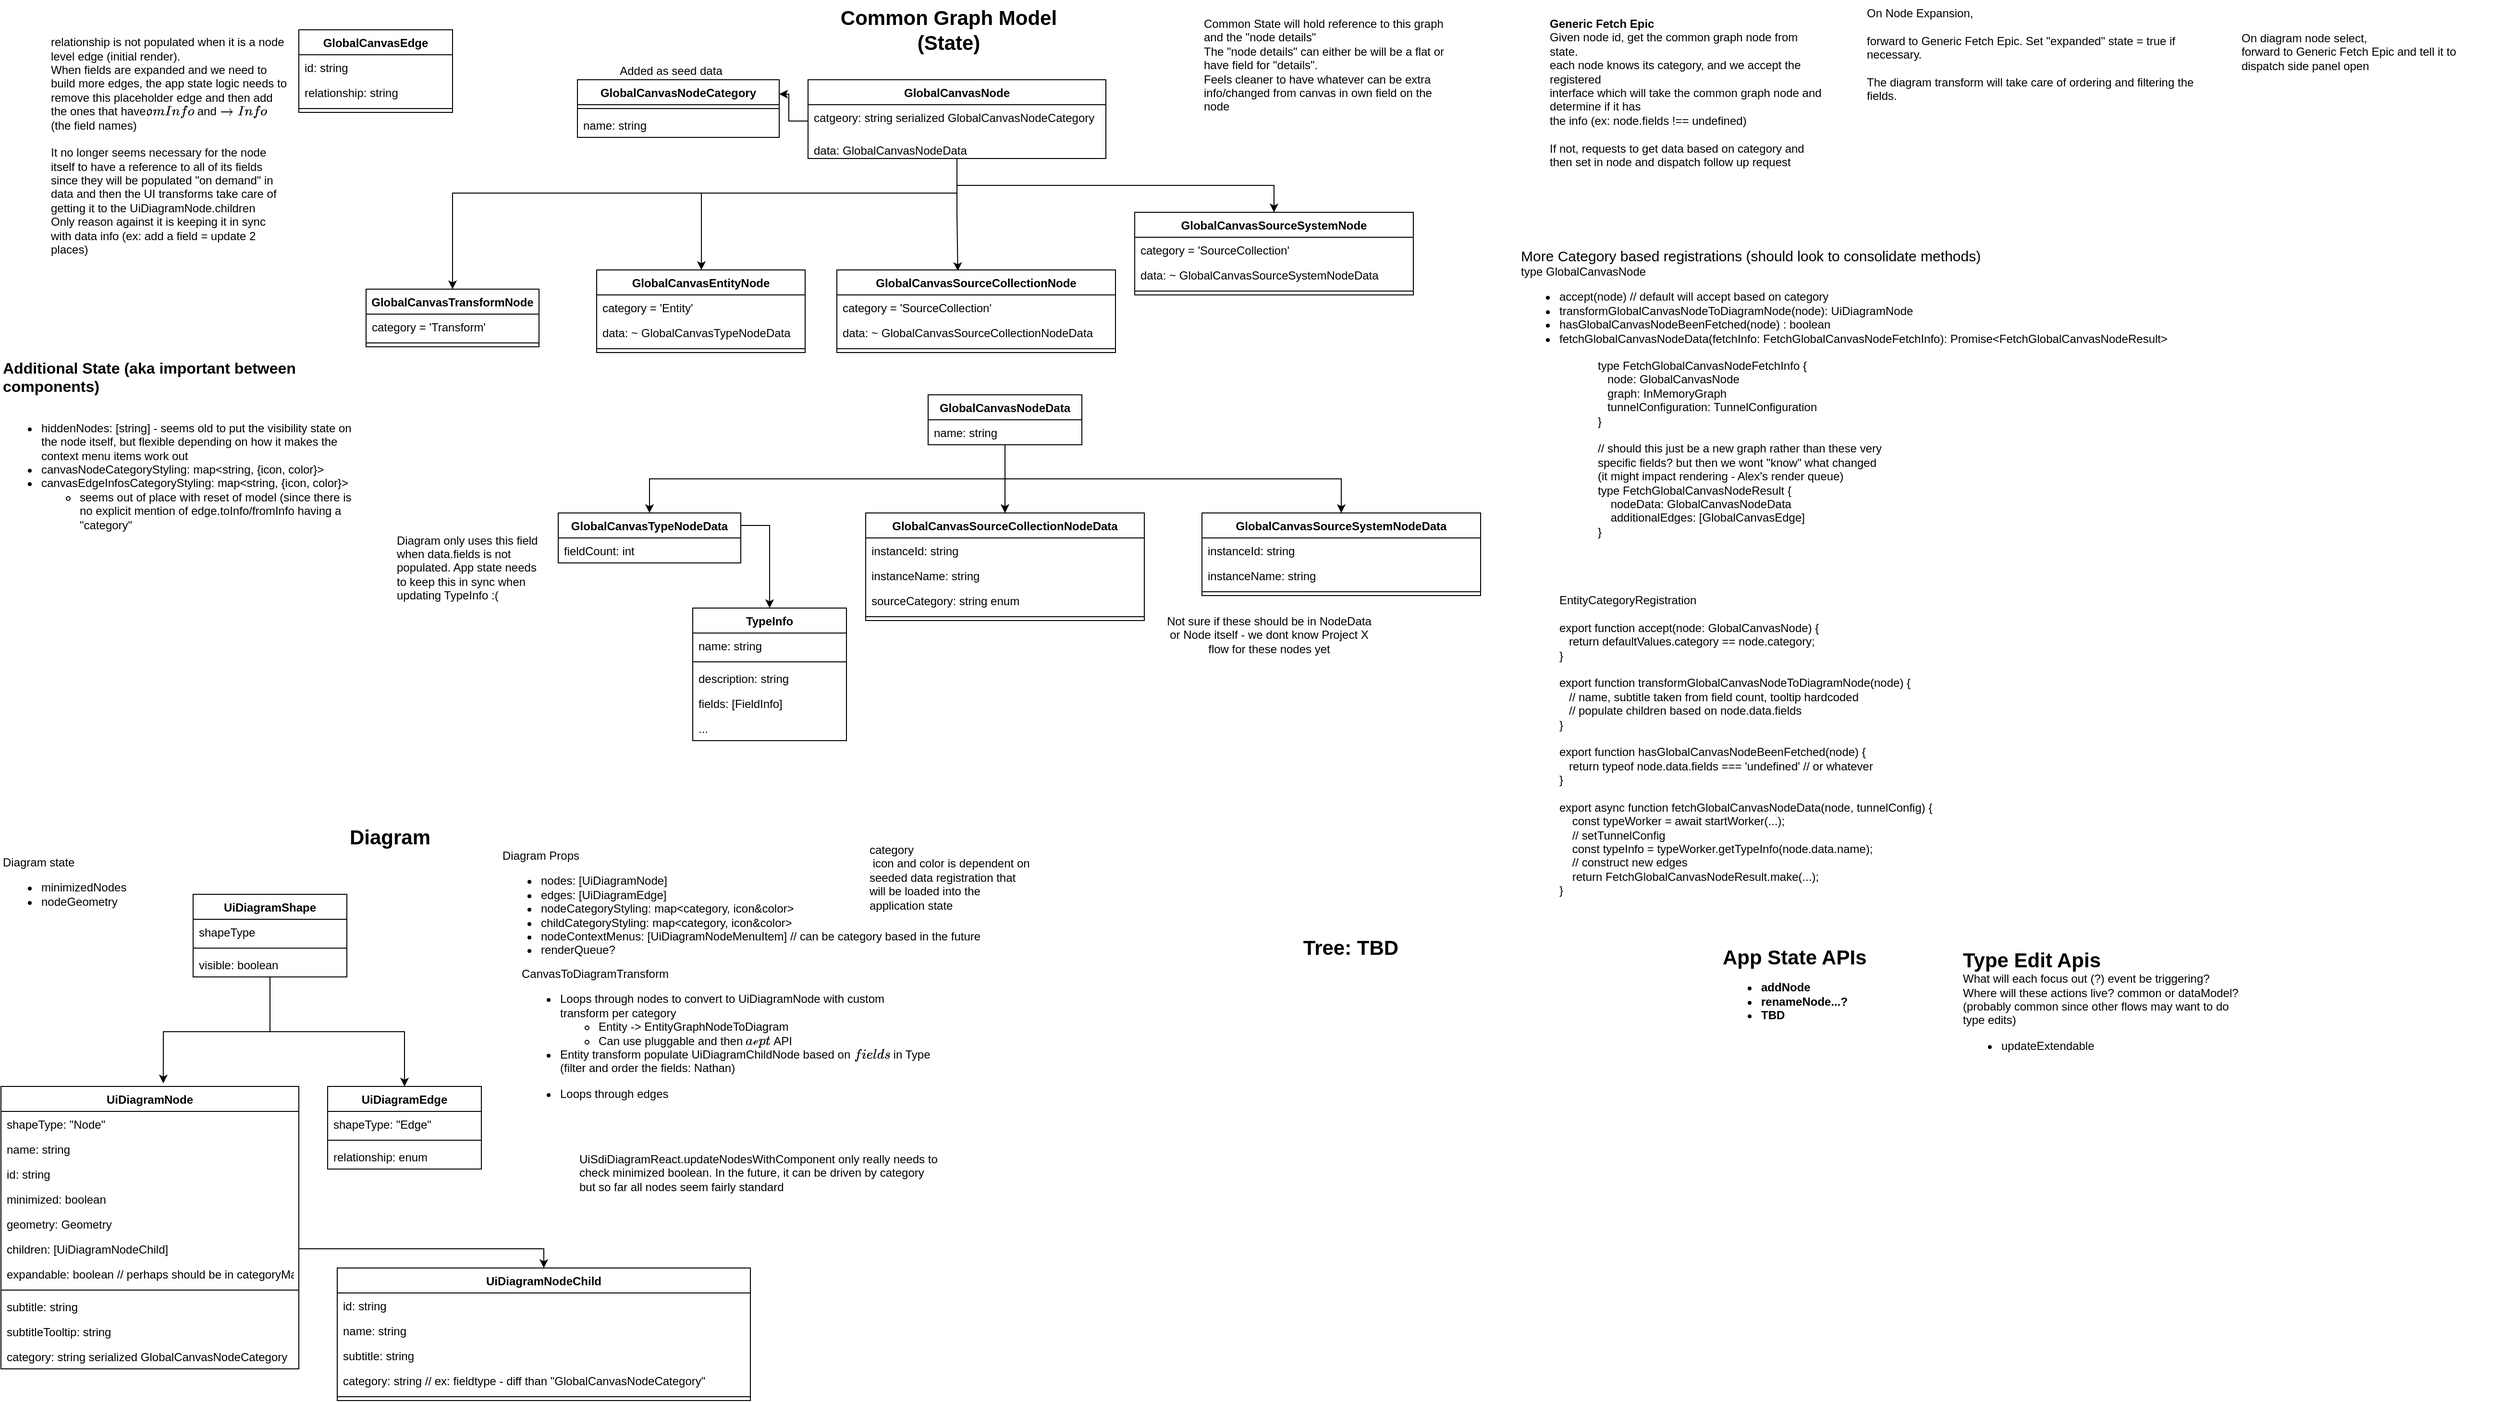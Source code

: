 <mxfile version="14.4.2" type="github">
  <diagram id="eLuVJv_EfQPYATGsu1Y8" name="Page-1">
    <mxGraphModel dx="2975" dy="1032" grid="1" gridSize="10" guides="1" tooltips="1" connect="1" arrows="1" fold="1" page="1" pageScale="1" pageWidth="850" pageHeight="1100" math="0" shadow="0">
      <root>
        <mxCell id="0" />
        <mxCell id="1" parent="0" />
        <mxCell id="9seu_ElrW7bkLvOsGuvo-1" value="GlobalCanvasNodeCategory&#xa;" style="swimlane;fontStyle=1;align=center;verticalAlign=top;childLayout=stackLayout;horizontal=1;startSize=26;horizontalStack=0;resizeParent=1;resizeParentMax=0;resizeLast=0;collapsible=1;marginBottom=0;" parent="1" vertex="1">
          <mxGeometry x="-40" y="112" width="210" height="60" as="geometry" />
        </mxCell>
        <mxCell id="9seu_ElrW7bkLvOsGuvo-3" value="" style="line;strokeWidth=1;fillColor=none;align=left;verticalAlign=middle;spacingTop=-1;spacingLeft=3;spacingRight=3;rotatable=0;labelPosition=right;points=[];portConstraint=eastwest;" parent="9seu_ElrW7bkLvOsGuvo-1" vertex="1">
          <mxGeometry y="26" width="210" height="8" as="geometry" />
        </mxCell>
        <mxCell id="9seu_ElrW7bkLvOsGuvo-2" value="name: string" style="text;strokeColor=none;fillColor=none;align=left;verticalAlign=top;spacingLeft=4;spacingRight=4;overflow=hidden;rotatable=0;points=[[0,0.5],[1,0.5]];portConstraint=eastwest;" parent="9seu_ElrW7bkLvOsGuvo-1" vertex="1">
          <mxGeometry y="34" width="210" height="26" as="geometry" />
        </mxCell>
        <mxCell id="9seu_ElrW7bkLvOsGuvo-191" style="edgeStyle=orthogonalEdgeStyle;rounded=0;orthogonalLoop=1;jettySize=auto;html=1;exitX=0.5;exitY=1;exitDx=0;exitDy=0;entryX=0.5;entryY=0;entryDx=0;entryDy=0;fontSize=12;" parent="1" source="9seu_ElrW7bkLvOsGuvo-7" target="9seu_ElrW7bkLvOsGuvo-56" edge="1">
          <mxGeometry relative="1" as="geometry">
            <Array as="points">
              <mxPoint x="355" y="230" />
              <mxPoint x="-170" y="230" />
            </Array>
          </mxGeometry>
        </mxCell>
        <mxCell id="9seu_ElrW7bkLvOsGuvo-198" style="edgeStyle=orthogonalEdgeStyle;rounded=0;orthogonalLoop=1;jettySize=auto;html=1;exitX=0.5;exitY=1;exitDx=0;exitDy=0;entryX=0.434;entryY=0.012;entryDx=0;entryDy=0;entryPerimeter=0;fontSize=12;" parent="1" source="9seu_ElrW7bkLvOsGuvo-7" target="9seu_ElrW7bkLvOsGuvo-50" edge="1">
          <mxGeometry relative="1" as="geometry" />
        </mxCell>
        <mxCell id="9seu_ElrW7bkLvOsGuvo-199" style="edgeStyle=orthogonalEdgeStyle;rounded=0;orthogonalLoop=1;jettySize=auto;html=1;exitX=0.5;exitY=1;exitDx=0;exitDy=0;entryX=0.5;entryY=0;entryDx=0;entryDy=0;fontSize=12;" parent="1" source="9seu_ElrW7bkLvOsGuvo-7" target="9seu_ElrW7bkLvOsGuvo-76" edge="1">
          <mxGeometry relative="1" as="geometry" />
        </mxCell>
        <mxCell id="9seu_ElrW7bkLvOsGuvo-206" style="edgeStyle=orthogonalEdgeStyle;rounded=0;orthogonalLoop=1;jettySize=auto;html=1;fontSize=12;" parent="1" source="9seu_ElrW7bkLvOsGuvo-7" target="9seu_ElrW7bkLvOsGuvo-43" edge="1">
          <mxGeometry relative="1" as="geometry">
            <Array as="points">
              <mxPoint x="355" y="230" />
              <mxPoint x="89" y="230" />
            </Array>
          </mxGeometry>
        </mxCell>
        <mxCell id="9seu_ElrW7bkLvOsGuvo-7" value="GlobalCanvasNode&#xa;" style="swimlane;fontStyle=1;align=center;verticalAlign=top;childLayout=stackLayout;horizontal=1;startSize=26;horizontalStack=0;resizeParent=1;resizeParentMax=0;resizeLast=0;collapsible=1;marginBottom=0;" parent="1" vertex="1">
          <mxGeometry x="200" y="112" width="310" height="82" as="geometry" />
        </mxCell>
        <mxCell id="9seu_ElrW7bkLvOsGuvo-10" value="catgeory: string serialized GlobalCanvasNodeCategory" style="text;strokeColor=none;fillColor=none;align=left;verticalAlign=top;spacingLeft=4;spacingRight=4;overflow=hidden;rotatable=0;points=[[0,0.5],[1,0.5]];portConstraint=eastwest;" parent="9seu_ElrW7bkLvOsGuvo-7" vertex="1">
          <mxGeometry y="26" width="310" height="34" as="geometry" />
        </mxCell>
        <mxCell id="9seu_ElrW7bkLvOsGuvo-8" value="data: GlobalCanvasNodeData" style="text;strokeColor=none;fillColor=none;align=left;verticalAlign=top;spacingLeft=4;spacingRight=4;overflow=hidden;rotatable=0;points=[[0,0.5],[1,0.5]];portConstraint=eastwest;" parent="9seu_ElrW7bkLvOsGuvo-7" vertex="1">
          <mxGeometry y="60" width="310" height="22" as="geometry" />
        </mxCell>
        <mxCell id="9seu_ElrW7bkLvOsGuvo-17" value="TypeInfo" style="swimlane;fontStyle=1;align=center;verticalAlign=top;childLayout=stackLayout;horizontal=1;startSize=26;horizontalStack=0;resizeParent=1;resizeParentMax=0;resizeLast=0;collapsible=1;marginBottom=0;" parent="1" vertex="1">
          <mxGeometry x="80" y="662" width="160" height="138" as="geometry" />
        </mxCell>
        <mxCell id="9seu_ElrW7bkLvOsGuvo-18" value="name: string" style="text;strokeColor=none;fillColor=none;align=left;verticalAlign=top;spacingLeft=4;spacingRight=4;overflow=hidden;rotatable=0;points=[[0,0.5],[1,0.5]];portConstraint=eastwest;" parent="9seu_ElrW7bkLvOsGuvo-17" vertex="1">
          <mxGeometry y="26" width="160" height="26" as="geometry" />
        </mxCell>
        <mxCell id="9seu_ElrW7bkLvOsGuvo-19" value="" style="line;strokeWidth=1;fillColor=none;align=left;verticalAlign=middle;spacingTop=-1;spacingLeft=3;spacingRight=3;rotatable=0;labelPosition=right;points=[];portConstraint=eastwest;" parent="9seu_ElrW7bkLvOsGuvo-17" vertex="1">
          <mxGeometry y="52" width="160" height="8" as="geometry" />
        </mxCell>
        <mxCell id="9seu_ElrW7bkLvOsGuvo-20" value="description: string" style="text;strokeColor=none;fillColor=none;align=left;verticalAlign=top;spacingLeft=4;spacingRight=4;overflow=hidden;rotatable=0;points=[[0,0.5],[1,0.5]];portConstraint=eastwest;" parent="9seu_ElrW7bkLvOsGuvo-17" vertex="1">
          <mxGeometry y="60" width="160" height="26" as="geometry" />
        </mxCell>
        <mxCell id="9seu_ElrW7bkLvOsGuvo-142" value="fields: [FieldInfo]" style="text;strokeColor=none;fillColor=none;align=left;verticalAlign=top;spacingLeft=4;spacingRight=4;overflow=hidden;rotatable=0;points=[[0,0.5],[1,0.5]];portConstraint=eastwest;fontSize=12;" parent="9seu_ElrW7bkLvOsGuvo-17" vertex="1">
          <mxGeometry y="86" width="160" height="26" as="geometry" />
        </mxCell>
        <mxCell id="9seu_ElrW7bkLvOsGuvo-194" value="...&#xa;" style="text;strokeColor=none;fillColor=none;align=left;verticalAlign=top;spacingLeft=4;spacingRight=4;overflow=hidden;rotatable=0;points=[[0,0.5],[1,0.5]];portConstraint=eastwest;fontSize=12;" parent="9seu_ElrW7bkLvOsGuvo-17" vertex="1">
          <mxGeometry y="112" width="160" height="26" as="geometry" />
        </mxCell>
        <mxCell id="9seu_ElrW7bkLvOsGuvo-43" value="GlobalCanvasEntityNode" style="swimlane;fontStyle=1;align=center;verticalAlign=top;childLayout=stackLayout;horizontal=1;startSize=26;horizontalStack=0;resizeParent=1;resizeParentMax=0;resizeLast=0;collapsible=1;marginBottom=0;" parent="1" vertex="1">
          <mxGeometry x="-20" y="310" width="217" height="86" as="geometry" />
        </mxCell>
        <mxCell id="9seu_ElrW7bkLvOsGuvo-44" value="category = &#39;Entity&#39;" style="text;strokeColor=none;fillColor=none;align=left;verticalAlign=top;spacingLeft=4;spacingRight=4;overflow=hidden;rotatable=0;points=[[0,0.5],[1,0.5]];portConstraint=eastwest;" parent="9seu_ElrW7bkLvOsGuvo-43" vertex="1">
          <mxGeometry y="26" width="217" height="26" as="geometry" />
        </mxCell>
        <mxCell id="9seu_ElrW7bkLvOsGuvo-169" value="data: ~ GlobalCanvasTypeNodeData" style="text;strokeColor=none;fillColor=none;align=left;verticalAlign=top;spacingLeft=4;spacingRight=4;overflow=hidden;rotatable=0;points=[[0,0.5],[1,0.5]];portConstraint=eastwest;fontSize=12;" parent="9seu_ElrW7bkLvOsGuvo-43" vertex="1">
          <mxGeometry y="52" width="217" height="26" as="geometry" />
        </mxCell>
        <mxCell id="9seu_ElrW7bkLvOsGuvo-45" value="" style="line;strokeWidth=1;fillColor=none;align=left;verticalAlign=middle;spacingTop=-1;spacingLeft=3;spacingRight=3;rotatable=0;labelPosition=right;points=[];portConstraint=eastwest;" parent="9seu_ElrW7bkLvOsGuvo-43" vertex="1">
          <mxGeometry y="78" width="217" height="8" as="geometry" />
        </mxCell>
        <mxCell id="9seu_ElrW7bkLvOsGuvo-50" value="GlobalCanvasSourceCollectionNode" style="swimlane;fontStyle=1;align=center;verticalAlign=top;childLayout=stackLayout;horizontal=1;startSize=26;horizontalStack=0;resizeParent=1;resizeParentMax=0;resizeLast=0;collapsible=1;marginBottom=0;" parent="1" vertex="1">
          <mxGeometry x="230" y="310" width="290" height="86" as="geometry" />
        </mxCell>
        <mxCell id="9seu_ElrW7bkLvOsGuvo-51" value="category = &#39;SourceCollection&#39;" style="text;strokeColor=none;fillColor=none;align=left;verticalAlign=top;spacingLeft=4;spacingRight=4;overflow=hidden;rotatable=0;points=[[0,0.5],[1,0.5]];portConstraint=eastwest;" parent="9seu_ElrW7bkLvOsGuvo-50" vertex="1">
          <mxGeometry y="26" width="290" height="26" as="geometry" />
        </mxCell>
        <mxCell id="9seu_ElrW7bkLvOsGuvo-178" value="data: ~ GlobalCanvasSourceCollectionNodeData" style="text;strokeColor=none;fillColor=none;align=left;verticalAlign=top;spacingLeft=4;spacingRight=4;overflow=hidden;rotatable=0;points=[[0,0.5],[1,0.5]];portConstraint=eastwest;fontSize=12;" parent="9seu_ElrW7bkLvOsGuvo-50" vertex="1">
          <mxGeometry y="52" width="290" height="26" as="geometry" />
        </mxCell>
        <mxCell id="9seu_ElrW7bkLvOsGuvo-52" value="" style="line;strokeWidth=1;fillColor=none;align=left;verticalAlign=middle;spacingTop=-1;spacingLeft=3;spacingRight=3;rotatable=0;labelPosition=right;points=[];portConstraint=eastwest;" parent="9seu_ElrW7bkLvOsGuvo-50" vertex="1">
          <mxGeometry y="78" width="290" height="8" as="geometry" />
        </mxCell>
        <mxCell id="9seu_ElrW7bkLvOsGuvo-56" value="GlobalCanvasTransformNode" style="swimlane;fontStyle=1;align=center;verticalAlign=top;childLayout=stackLayout;horizontal=1;startSize=26;horizontalStack=0;resizeParent=1;resizeParentMax=0;resizeLast=0;collapsible=1;marginBottom=0;" parent="1" vertex="1">
          <mxGeometry x="-260" y="330" width="180" height="60" as="geometry" />
        </mxCell>
        <mxCell id="9seu_ElrW7bkLvOsGuvo-57" value="category = &#39;Transform&#39;" style="text;strokeColor=none;fillColor=none;align=left;verticalAlign=top;spacingLeft=4;spacingRight=4;overflow=hidden;rotatable=0;points=[[0,0.5],[1,0.5]];portConstraint=eastwest;" parent="9seu_ElrW7bkLvOsGuvo-56" vertex="1">
          <mxGeometry y="26" width="180" height="26" as="geometry" />
        </mxCell>
        <mxCell id="9seu_ElrW7bkLvOsGuvo-58" value="" style="line;strokeWidth=1;fillColor=none;align=left;verticalAlign=middle;spacingTop=-1;spacingLeft=3;spacingRight=3;rotatable=0;labelPosition=right;points=[];portConstraint=eastwest;" parent="9seu_ElrW7bkLvOsGuvo-56" vertex="1">
          <mxGeometry y="52" width="180" height="8" as="geometry" />
        </mxCell>
        <mxCell id="9seu_ElrW7bkLvOsGuvo-76" value="GlobalCanvasSourceSystemNode" style="swimlane;fontStyle=1;align=center;verticalAlign=top;childLayout=stackLayout;horizontal=1;startSize=26;horizontalStack=0;resizeParent=1;resizeParentMax=0;resizeLast=0;collapsible=1;marginBottom=0;" parent="1" vertex="1">
          <mxGeometry x="540" y="250" width="290" height="86" as="geometry" />
        </mxCell>
        <mxCell id="9seu_ElrW7bkLvOsGuvo-77" value="category = &#39;SourceCollection&#39;" style="text;strokeColor=none;fillColor=none;align=left;verticalAlign=top;spacingLeft=4;spacingRight=4;overflow=hidden;rotatable=0;points=[[0,0.5],[1,0.5]];portConstraint=eastwest;" parent="9seu_ElrW7bkLvOsGuvo-76" vertex="1">
          <mxGeometry y="26" width="290" height="26" as="geometry" />
        </mxCell>
        <mxCell id="9seu_ElrW7bkLvOsGuvo-185" value="data: ~ GlobalCanvasSourceSystemNodeData" style="text;strokeColor=none;fillColor=none;align=left;verticalAlign=top;spacingLeft=4;spacingRight=4;overflow=hidden;rotatable=0;points=[[0,0.5],[1,0.5]];portConstraint=eastwest;fontSize=12;" parent="9seu_ElrW7bkLvOsGuvo-76" vertex="1">
          <mxGeometry y="52" width="290" height="26" as="geometry" />
        </mxCell>
        <mxCell id="9seu_ElrW7bkLvOsGuvo-78" value="" style="line;strokeWidth=1;fillColor=none;align=left;verticalAlign=middle;spacingTop=-1;spacingLeft=3;spacingRight=3;rotatable=0;labelPosition=right;points=[];portConstraint=eastwest;" parent="9seu_ElrW7bkLvOsGuvo-76" vertex="1">
          <mxGeometry y="78" width="290" height="8" as="geometry" />
        </mxCell>
        <mxCell id="9seu_ElrW7bkLvOsGuvo-83" value="Added as seed data" style="text;html=1;strokeColor=none;fillColor=none;align=center;verticalAlign=middle;whiteSpace=wrap;rounded=0;" parent="1" vertex="1">
          <mxGeometry x="-15" y="93" width="145" height="20" as="geometry" />
        </mxCell>
        <mxCell id="9seu_ElrW7bkLvOsGuvo-85" value="UiDiagramNode" style="swimlane;fontStyle=1;align=center;verticalAlign=top;childLayout=stackLayout;horizontal=1;startSize=26;horizontalStack=0;resizeParent=1;resizeParentMax=0;resizeLast=0;collapsible=1;marginBottom=0;" parent="1" vertex="1">
          <mxGeometry x="-640" y="1160" width="310" height="294" as="geometry" />
        </mxCell>
        <mxCell id="9seu_ElrW7bkLvOsGuvo-106" value="shapeType: &quot;Node&quot;" style="text;strokeColor=none;fillColor=none;align=left;verticalAlign=top;spacingLeft=4;spacingRight=4;overflow=hidden;rotatable=0;points=[[0,0.5],[1,0.5]];portConstraint=eastwest;fontSize=12;" parent="9seu_ElrW7bkLvOsGuvo-85" vertex="1">
          <mxGeometry y="26" width="310" height="26" as="geometry" />
        </mxCell>
        <mxCell id="9seu_ElrW7bkLvOsGuvo-86" value="name: string" style="text;strokeColor=none;fillColor=none;align=left;verticalAlign=top;spacingLeft=4;spacingRight=4;overflow=hidden;rotatable=0;points=[[0,0.5],[1,0.5]];portConstraint=eastwest;" parent="9seu_ElrW7bkLvOsGuvo-85" vertex="1">
          <mxGeometry y="52" width="310" height="26" as="geometry" />
        </mxCell>
        <mxCell id="9seu_ElrW7bkLvOsGuvo-90" value="id: string" style="text;strokeColor=none;fillColor=none;align=left;verticalAlign=top;spacingLeft=4;spacingRight=4;overflow=hidden;rotatable=0;points=[[0,0.5],[1,0.5]];portConstraint=eastwest;" parent="9seu_ElrW7bkLvOsGuvo-85" vertex="1">
          <mxGeometry y="78" width="310" height="26" as="geometry" />
        </mxCell>
        <mxCell id="9seu_ElrW7bkLvOsGuvo-121" value="minimized: boolean" style="text;strokeColor=none;fillColor=none;align=left;verticalAlign=top;spacingLeft=4;spacingRight=4;overflow=hidden;rotatable=0;points=[[0,0.5],[1,0.5]];portConstraint=eastwest;fontSize=12;" parent="9seu_ElrW7bkLvOsGuvo-85" vertex="1">
          <mxGeometry y="104" width="310" height="26" as="geometry" />
        </mxCell>
        <mxCell id="9seu_ElrW7bkLvOsGuvo-123" value="geometry: Geometry" style="text;strokeColor=none;fillColor=none;align=left;verticalAlign=top;spacingLeft=4;spacingRight=4;overflow=hidden;rotatable=0;points=[[0,0.5],[1,0.5]];portConstraint=eastwest;fontSize=12;" parent="9seu_ElrW7bkLvOsGuvo-85" vertex="1">
          <mxGeometry y="130" width="310" height="26" as="geometry" />
        </mxCell>
        <mxCell id="9seu_ElrW7bkLvOsGuvo-124" value="children: [UiDiagramNodeChild] " style="text;strokeColor=none;fillColor=none;align=left;verticalAlign=top;spacingLeft=4;spacingRight=4;overflow=hidden;rotatable=0;points=[[0,0.5],[1,0.5]];portConstraint=eastwest;fontSize=12;" parent="9seu_ElrW7bkLvOsGuvo-85" vertex="1">
          <mxGeometry y="156" width="310" height="26" as="geometry" />
        </mxCell>
        <mxCell id="W5JnB2GHB7pkuFuvYpWC-2" value="expandable: boolean // perhaps should be in categoryMap" style="text;strokeColor=none;fillColor=none;align=left;verticalAlign=top;spacingLeft=4;spacingRight=4;overflow=hidden;rotatable=0;points=[[0,0.5],[1,0.5]];portConstraint=eastwest;" vertex="1" parent="9seu_ElrW7bkLvOsGuvo-85">
          <mxGeometry y="182" width="310" height="26" as="geometry" />
        </mxCell>
        <mxCell id="9seu_ElrW7bkLvOsGuvo-87" value="" style="line;strokeWidth=1;fillColor=none;align=left;verticalAlign=middle;spacingTop=-1;spacingLeft=3;spacingRight=3;rotatable=0;labelPosition=right;points=[];portConstraint=eastwest;" parent="9seu_ElrW7bkLvOsGuvo-85" vertex="1">
          <mxGeometry y="208" width="310" height="8" as="geometry" />
        </mxCell>
        <mxCell id="9seu_ElrW7bkLvOsGuvo-88" value="subtitle: string" style="text;strokeColor=none;fillColor=none;align=left;verticalAlign=top;spacingLeft=4;spacingRight=4;overflow=hidden;rotatable=0;points=[[0,0.5],[1,0.5]];portConstraint=eastwest;" parent="9seu_ElrW7bkLvOsGuvo-85" vertex="1">
          <mxGeometry y="216" width="310" height="26" as="geometry" />
        </mxCell>
        <mxCell id="9seu_ElrW7bkLvOsGuvo-89" value="subtitleTooltip: string" style="text;strokeColor=none;fillColor=none;align=left;verticalAlign=top;spacingLeft=4;spacingRight=4;overflow=hidden;rotatable=0;points=[[0,0.5],[1,0.5]];portConstraint=eastwest;" parent="9seu_ElrW7bkLvOsGuvo-85" vertex="1">
          <mxGeometry y="242" width="310" height="26" as="geometry" />
        </mxCell>
        <mxCell id="9seu_ElrW7bkLvOsGuvo-91" value="category: string serialized GlobalCanvasNodeCategory" style="text;strokeColor=none;fillColor=none;align=left;verticalAlign=top;spacingLeft=4;spacingRight=4;overflow=hidden;rotatable=0;points=[[0,0.5],[1,0.5]];portConstraint=eastwest;" parent="9seu_ElrW7bkLvOsGuvo-85" vertex="1">
          <mxGeometry y="268" width="310" height="26" as="geometry" />
        </mxCell>
        <mxCell id="9seu_ElrW7bkLvOsGuvo-92" value="Diagram" style="text;html=1;strokeColor=none;fillColor=none;align=center;verticalAlign=middle;whiteSpace=wrap;rounded=0;fontStyle=1;fontSize=21;" parent="1" vertex="1">
          <mxGeometry x="-340" y="890" width="210" height="20" as="geometry" />
        </mxCell>
        <mxCell id="9seu_ElrW7bkLvOsGuvo-97" value="UiDiagramEdge" style="swimlane;fontStyle=1;align=center;verticalAlign=top;childLayout=stackLayout;horizontal=1;startSize=26;horizontalStack=0;resizeParent=1;resizeParentMax=0;resizeLast=0;collapsible=1;marginBottom=0;fontSize=12;" parent="1" vertex="1">
          <mxGeometry x="-300" y="1160" width="160" height="86" as="geometry" />
        </mxCell>
        <mxCell id="9seu_ElrW7bkLvOsGuvo-105" value="shapeType: &quot;Edge&quot;" style="text;strokeColor=none;fillColor=none;align=left;verticalAlign=top;spacingLeft=4;spacingRight=4;overflow=hidden;rotatable=0;points=[[0,0.5],[1,0.5]];portConstraint=eastwest;fontSize=12;" parent="9seu_ElrW7bkLvOsGuvo-97" vertex="1">
          <mxGeometry y="26" width="160" height="26" as="geometry" />
        </mxCell>
        <mxCell id="9seu_ElrW7bkLvOsGuvo-99" value="" style="line;strokeWidth=1;fillColor=none;align=left;verticalAlign=middle;spacingTop=-1;spacingLeft=3;spacingRight=3;rotatable=0;labelPosition=right;points=[];portConstraint=eastwest;" parent="9seu_ElrW7bkLvOsGuvo-97" vertex="1">
          <mxGeometry y="52" width="160" height="8" as="geometry" />
        </mxCell>
        <mxCell id="9seu_ElrW7bkLvOsGuvo-100" value="relationship: enum" style="text;strokeColor=none;fillColor=none;align=left;verticalAlign=top;spacingLeft=4;spacingRight=4;overflow=hidden;rotatable=0;points=[[0,0.5],[1,0.5]];portConstraint=eastwest;" parent="9seu_ElrW7bkLvOsGuvo-97" vertex="1">
          <mxGeometry y="60" width="160" height="26" as="geometry" />
        </mxCell>
        <mxCell id="9seu_ElrW7bkLvOsGuvo-107" style="edgeStyle=orthogonalEdgeStyle;rounded=0;orthogonalLoop=1;jettySize=auto;html=1;entryX=0.545;entryY=-0.011;entryDx=0;entryDy=0;entryPerimeter=0;fontSize=12;" parent="1" source="9seu_ElrW7bkLvOsGuvo-101" target="9seu_ElrW7bkLvOsGuvo-85" edge="1">
          <mxGeometry relative="1" as="geometry" />
        </mxCell>
        <mxCell id="9seu_ElrW7bkLvOsGuvo-108" style="edgeStyle=orthogonalEdgeStyle;rounded=0;orthogonalLoop=1;jettySize=auto;html=1;exitX=0.5;exitY=1;exitDx=0;exitDy=0;entryX=0.5;entryY=0;entryDx=0;entryDy=0;fontSize=12;" parent="1" source="9seu_ElrW7bkLvOsGuvo-101" target="9seu_ElrW7bkLvOsGuvo-97" edge="1">
          <mxGeometry relative="1" as="geometry" />
        </mxCell>
        <mxCell id="9seu_ElrW7bkLvOsGuvo-101" value="UiDiagramShape" style="swimlane;fontStyle=1;align=center;verticalAlign=top;childLayout=stackLayout;horizontal=1;startSize=26;horizontalStack=0;resizeParent=1;resizeParentMax=0;resizeLast=0;collapsible=1;marginBottom=0;fontSize=12;" parent="1" vertex="1">
          <mxGeometry x="-440" y="960" width="160" height="86" as="geometry" />
        </mxCell>
        <mxCell id="9seu_ElrW7bkLvOsGuvo-102" value="shapeType" style="text;strokeColor=none;fillColor=none;align=left;verticalAlign=top;spacingLeft=4;spacingRight=4;overflow=hidden;rotatable=0;points=[[0,0.5],[1,0.5]];portConstraint=eastwest;" parent="9seu_ElrW7bkLvOsGuvo-101" vertex="1">
          <mxGeometry y="26" width="160" height="26" as="geometry" />
        </mxCell>
        <mxCell id="9seu_ElrW7bkLvOsGuvo-103" value="" style="line;strokeWidth=1;fillColor=none;align=left;verticalAlign=middle;spacingTop=-1;spacingLeft=3;spacingRight=3;rotatable=0;labelPosition=right;points=[];portConstraint=eastwest;" parent="9seu_ElrW7bkLvOsGuvo-101" vertex="1">
          <mxGeometry y="52" width="160" height="8" as="geometry" />
        </mxCell>
        <mxCell id="9seu_ElrW7bkLvOsGuvo-104" value="visible: boolean" style="text;strokeColor=none;fillColor=none;align=left;verticalAlign=top;spacingLeft=4;spacingRight=4;overflow=hidden;rotatable=0;points=[[0,0.5],[1,0.5]];portConstraint=eastwest;" parent="9seu_ElrW7bkLvOsGuvo-101" vertex="1">
          <mxGeometry y="60" width="160" height="26" as="geometry" />
        </mxCell>
        <mxCell id="9seu_ElrW7bkLvOsGuvo-113" value="&lt;div&gt;Diagram Props&lt;br&gt;&lt;/div&gt;&lt;ul&gt;&lt;li&gt;nodes: [UiDiagramNode]&lt;/li&gt;&lt;li&gt;edges: [UiDiagramEdge]&lt;/li&gt;&lt;li&gt;nodeCategoryStyling: map&amp;lt;category, icon&amp;amp;color&amp;gt;&lt;/li&gt;&lt;li&gt;childCategoryStyling: map&amp;lt;category, icon&amp;amp;color&amp;gt;&lt;br&gt;&lt;/li&gt;&lt;li&gt;nodeContextMenus: [UiDiagramNodeMenuItem] // can be category based in the future&lt;/li&gt;&lt;li&gt;renderQueue? &lt;br&gt;&lt;/li&gt;&lt;/ul&gt;" style="text;html=1;strokeColor=none;fillColor=none;align=left;verticalAlign=top;whiteSpace=wrap;rounded=0;fontSize=12;" parent="1" vertex="1">
          <mxGeometry x="-120" y="906" width="540" height="110" as="geometry" />
        </mxCell>
        <mxCell id="9seu_ElrW7bkLvOsGuvo-118" value="&lt;div&gt;CanvasToDiagramTransform&lt;/div&gt;&lt;div&gt;&lt;ul&gt;&lt;li&gt;Loops through nodes to convert to UiDiagramNode with custom transform per category&lt;/li&gt;&lt;ul&gt;&lt;li&gt;Entity -&amp;gt; EntityGraphNodeToDiagram&lt;/li&gt;&lt;li&gt;Can use pluggable and then `accept` API&lt;/li&gt;&lt;/ul&gt;&lt;li&gt;Entity transform populate UiDiagramChildNode based on `fields` in Type (filter and order the fields: Nathan)&lt;br&gt;&lt;/li&gt;&lt;/ul&gt;&lt;ul&gt;&lt;li&gt;Loops through edges &lt;br&gt;&lt;/li&gt;&lt;/ul&gt;&lt;/div&gt;" style="text;html=1;strokeColor=none;fillColor=none;align=left;verticalAlign=top;whiteSpace=wrap;rounded=0;fontSize=12;" parent="1" vertex="1">
          <mxGeometry x="-100" y="1029" width="430" height="174" as="geometry" />
        </mxCell>
        <mxCell id="9seu_ElrW7bkLvOsGuvo-122" value="&lt;div align=&quot;left&quot;&gt;UiSdiDiagramReact.updateNodesWithComponent only really needs to check minimized boolean. In the future, it can be driven by category but so far all nodes seem fairly standard &lt;/div&gt;" style="text;html=1;strokeColor=none;fillColor=none;align=left;verticalAlign=middle;whiteSpace=wrap;rounded=0;fontSize=12;" parent="1" vertex="1">
          <mxGeometry x="-40" y="1230" width="380" height="40" as="geometry" />
        </mxCell>
        <mxCell id="9seu_ElrW7bkLvOsGuvo-134" value="UiDiagramNodeChild" style="swimlane;fontStyle=1;align=center;verticalAlign=top;childLayout=stackLayout;horizontal=1;startSize=26;horizontalStack=0;resizeParent=1;resizeParentMax=0;resizeLast=0;collapsible=1;marginBottom=0;fontSize=12;" parent="1" vertex="1">
          <mxGeometry x="-290" y="1349" width="430" height="138" as="geometry" />
        </mxCell>
        <mxCell id="9seu_ElrW7bkLvOsGuvo-135" value="id: string" style="text;strokeColor=none;fillColor=none;align=left;verticalAlign=top;spacingLeft=4;spacingRight=4;overflow=hidden;rotatable=0;points=[[0,0.5],[1,0.5]];portConstraint=eastwest;" parent="9seu_ElrW7bkLvOsGuvo-134" vertex="1">
          <mxGeometry y="26" width="430" height="26" as="geometry" />
        </mxCell>
        <mxCell id="9seu_ElrW7bkLvOsGuvo-138" value="name: string" style="text;strokeColor=none;fillColor=none;align=left;verticalAlign=top;spacingLeft=4;spacingRight=4;overflow=hidden;rotatable=0;points=[[0,0.5],[1,0.5]];portConstraint=eastwest;fontSize=12;" parent="9seu_ElrW7bkLvOsGuvo-134" vertex="1">
          <mxGeometry y="52" width="430" height="26" as="geometry" />
        </mxCell>
        <mxCell id="9seu_ElrW7bkLvOsGuvo-139" value="subtitle: string" style="text;strokeColor=none;fillColor=none;align=left;verticalAlign=top;spacingLeft=4;spacingRight=4;overflow=hidden;rotatable=0;points=[[0,0.5],[1,0.5]];portConstraint=eastwest;fontSize=12;" parent="9seu_ElrW7bkLvOsGuvo-134" vertex="1">
          <mxGeometry y="78" width="430" height="26" as="geometry" />
        </mxCell>
        <mxCell id="9seu_ElrW7bkLvOsGuvo-216" value="category: string // ex: fieldtype - diff than &quot;GlobalCanvasNodeCategory&quot;" style="text;strokeColor=none;fillColor=none;align=left;verticalAlign=top;spacingLeft=4;spacingRight=4;overflow=hidden;rotatable=0;points=[[0,0.5],[1,0.5]];portConstraint=eastwest;fontSize=12;" parent="9seu_ElrW7bkLvOsGuvo-134" vertex="1">
          <mxGeometry y="104" width="430" height="26" as="geometry" />
        </mxCell>
        <mxCell id="9seu_ElrW7bkLvOsGuvo-136" value="" style="line;strokeWidth=1;fillColor=none;align=left;verticalAlign=middle;spacingTop=-1;spacingLeft=3;spacingRight=3;rotatable=0;labelPosition=right;points=[];portConstraint=eastwest;" parent="9seu_ElrW7bkLvOsGuvo-134" vertex="1">
          <mxGeometry y="130" width="430" height="8" as="geometry" />
        </mxCell>
        <mxCell id="9seu_ElrW7bkLvOsGuvo-141" style="edgeStyle=orthogonalEdgeStyle;rounded=0;orthogonalLoop=1;jettySize=auto;html=1;exitX=1;exitY=0.5;exitDx=0;exitDy=0;entryX=0.5;entryY=0;entryDx=0;entryDy=0;fontSize=12;" parent="1" source="9seu_ElrW7bkLvOsGuvo-124" target="9seu_ElrW7bkLvOsGuvo-134" edge="1">
          <mxGeometry relative="1" as="geometry" />
        </mxCell>
        <mxCell id="9seu_ElrW7bkLvOsGuvo-144" value="GlobalCanvasEdge" style="swimlane;fontStyle=1;align=center;verticalAlign=top;childLayout=stackLayout;horizontal=1;startSize=26;horizontalStack=0;resizeParent=1;resizeParentMax=0;resizeLast=0;collapsible=1;marginBottom=0;fontSize=12;" parent="1" vertex="1">
          <mxGeometry x="-330" y="60" width="160" height="86" as="geometry" />
        </mxCell>
        <mxCell id="9seu_ElrW7bkLvOsGuvo-145" value="id: string" style="text;strokeColor=none;fillColor=none;align=left;verticalAlign=top;spacingLeft=4;spacingRight=4;overflow=hidden;rotatable=0;points=[[0,0.5],[1,0.5]];portConstraint=eastwest;" parent="9seu_ElrW7bkLvOsGuvo-144" vertex="1">
          <mxGeometry y="26" width="160" height="26" as="geometry" />
        </mxCell>
        <mxCell id="9seu_ElrW7bkLvOsGuvo-149" value="relationship: string" style="text;strokeColor=none;fillColor=none;align=left;verticalAlign=top;spacingLeft=4;spacingRight=4;overflow=hidden;rotatable=0;points=[[0,0.5],[1,0.5]];portConstraint=eastwest;fontSize=12;" parent="9seu_ElrW7bkLvOsGuvo-144" vertex="1">
          <mxGeometry y="52" width="160" height="26" as="geometry" />
        </mxCell>
        <mxCell id="9seu_ElrW7bkLvOsGuvo-146" value="" style="line;strokeWidth=1;fillColor=none;align=left;verticalAlign=middle;spacingTop=-1;spacingLeft=3;spacingRight=3;rotatable=0;labelPosition=right;points=[];portConstraint=eastwest;" parent="9seu_ElrW7bkLvOsGuvo-144" vertex="1">
          <mxGeometry y="78" width="160" height="8" as="geometry" />
        </mxCell>
        <mxCell id="9seu_ElrW7bkLvOsGuvo-150" value="relationship is not populated when it is a node level edge (initial render). &lt;br&gt;&lt;div&gt;When fields are expanded and we need to build more edges, the app state logic needs to remove this placeholder edge and then add the ones that have`fromInfo` and `toInfo` (the field names)&lt;/div&gt;&lt;div&gt;&lt;br&gt;&lt;/div&gt;&lt;div&gt;It no longer seems necessary for the node itself to have a reference to all of its fields since they will be populated &quot;on demand&quot; in data and then the UI transforms take care of getting it to the UiDiagramNode.children&lt;/div&gt;&lt;div&gt;Only reason against it is keeping it in sync with data info (ex: add a field = update 2 places)&lt;br&gt;&lt;/div&gt;&lt;div&gt;&lt;br&gt;&lt;/div&gt;" style="text;html=1;strokeColor=none;fillColor=none;align=left;verticalAlign=middle;whiteSpace=wrap;rounded=0;fontSize=12;" parent="1" vertex="1">
          <mxGeometry x="-590" y="75" width="250" height="225" as="geometry" />
        </mxCell>
        <mxCell id="9seu_ElrW7bkLvOsGuvo-151" value="Common Graph Model (State)" style="text;html=1;strokeColor=none;fillColor=none;align=center;verticalAlign=middle;whiteSpace=wrap;rounded=0;fontSize=21;fontStyle=1" parent="1" vertex="1">
          <mxGeometry x="223" y="50" width="247" height="20" as="geometry" />
        </mxCell>
        <mxCell id="9seu_ElrW7bkLvOsGuvo-154" value="&lt;div&gt;Common State will hold reference to this graph and the &quot;node details&quot; &lt;br&gt;&lt;/div&gt;&lt;div&gt;The &quot;node details&quot; can either be will be a flat or have field for &quot;details&quot;. &lt;br&gt;&lt;/div&gt;&lt;div&gt;Feels cleaner to have whatever can be extra info/changed from canvas in own field on the node&lt;br&gt;&lt;/div&gt;" style="text;html=1;strokeColor=none;fillColor=none;align=left;verticalAlign=top;whiteSpace=wrap;rounded=0;fontSize=12;" parent="1" vertex="1">
          <mxGeometry x="610" y="40" width="260" height="130" as="geometry" />
        </mxCell>
        <mxCell id="9seu_ElrW7bkLvOsGuvo-202" style="edgeStyle=orthogonalEdgeStyle;rounded=0;orthogonalLoop=1;jettySize=auto;html=1;exitX=0.5;exitY=1;exitDx=0;exitDy=0;entryX=0.5;entryY=0;entryDx=0;entryDy=0;fontSize=12;" parent="1" source="9seu_ElrW7bkLvOsGuvo-157" target="9seu_ElrW7bkLvOsGuvo-162" edge="1">
          <mxGeometry relative="1" as="geometry" />
        </mxCell>
        <mxCell id="9seu_ElrW7bkLvOsGuvo-203" style="edgeStyle=orthogonalEdgeStyle;rounded=0;orthogonalLoop=1;jettySize=auto;html=1;fontSize=12;" parent="1" source="9seu_ElrW7bkLvOsGuvo-157" target="9seu_ElrW7bkLvOsGuvo-170" edge="1">
          <mxGeometry relative="1" as="geometry">
            <mxPoint x="360" y="570" as="targetPoint" />
          </mxGeometry>
        </mxCell>
        <mxCell id="9seu_ElrW7bkLvOsGuvo-204" style="edgeStyle=orthogonalEdgeStyle;rounded=0;orthogonalLoop=1;jettySize=auto;html=1;exitX=0.5;exitY=1;exitDx=0;exitDy=0;fontSize=12;" parent="1" source="9seu_ElrW7bkLvOsGuvo-157" target="9seu_ElrW7bkLvOsGuvo-180" edge="1">
          <mxGeometry relative="1" as="geometry" />
        </mxCell>
        <mxCell id="9seu_ElrW7bkLvOsGuvo-157" value="GlobalCanvasNodeData" style="swimlane;fontStyle=1;align=center;verticalAlign=top;childLayout=stackLayout;horizontal=1;startSize=26;horizontalStack=0;resizeParent=1;resizeParentMax=0;resizeLast=0;collapsible=1;marginBottom=0;fontSize=12;" parent="1" vertex="1">
          <mxGeometry x="325" y="440" width="160" height="52" as="geometry" />
        </mxCell>
        <mxCell id="9seu_ElrW7bkLvOsGuvo-158" value="name: string" style="text;strokeColor=none;fillColor=none;align=left;verticalAlign=top;spacingLeft=4;spacingRight=4;overflow=hidden;rotatable=0;points=[[0,0.5],[1,0.5]];portConstraint=eastwest;" parent="9seu_ElrW7bkLvOsGuvo-157" vertex="1">
          <mxGeometry y="26" width="160" height="26" as="geometry" />
        </mxCell>
        <mxCell id="9seu_ElrW7bkLvOsGuvo-193" style="edgeStyle=orthogonalEdgeStyle;rounded=0;orthogonalLoop=1;jettySize=auto;html=1;exitX=1;exitY=0.25;exitDx=0;exitDy=0;entryX=0.5;entryY=0;entryDx=0;entryDy=0;fontSize=12;" parent="1" source="9seu_ElrW7bkLvOsGuvo-162" target="9seu_ElrW7bkLvOsGuvo-17" edge="1">
          <mxGeometry relative="1" as="geometry" />
        </mxCell>
        <mxCell id="9seu_ElrW7bkLvOsGuvo-162" value="GlobalCanvasTypeNodeData" style="swimlane;fontStyle=1;align=center;verticalAlign=top;childLayout=stackLayout;horizontal=1;startSize=26;horizontalStack=0;resizeParent=1;resizeParentMax=0;resizeLast=0;collapsible=1;marginBottom=0;fontSize=12;" parent="1" vertex="1">
          <mxGeometry x="-60" y="563" width="190" height="52" as="geometry" />
        </mxCell>
        <mxCell id="9seu_ElrW7bkLvOsGuvo-205" value="fieldCount: int" style="text;strokeColor=none;fillColor=none;align=left;verticalAlign=top;spacingLeft=4;spacingRight=4;overflow=hidden;rotatable=0;points=[[0,0.5],[1,0.5]];portConstraint=eastwest;fontSize=12;" parent="9seu_ElrW7bkLvOsGuvo-162" vertex="1">
          <mxGeometry y="26" width="190" height="26" as="geometry" />
        </mxCell>
        <mxCell id="9seu_ElrW7bkLvOsGuvo-170" value="GlobalCanvasSourceCollectionNodeData" style="swimlane;fontStyle=1;align=center;verticalAlign=top;childLayout=stackLayout;horizontal=1;startSize=26;horizontalStack=0;resizeParent=1;resizeParentMax=0;resizeLast=0;collapsible=1;marginBottom=0;fontSize=12;" parent="1" vertex="1">
          <mxGeometry x="260" y="563" width="290" height="112" as="geometry" />
        </mxCell>
        <mxCell id="9seu_ElrW7bkLvOsGuvo-73" value="instanceId: string" style="text;strokeColor=none;fillColor=none;align=left;verticalAlign=top;spacingLeft=4;spacingRight=4;overflow=hidden;rotatable=0;points=[[0,0.5],[1,0.5]];portConstraint=eastwest;" parent="9seu_ElrW7bkLvOsGuvo-170" vertex="1">
          <mxGeometry y="26" width="290" height="26" as="geometry" />
        </mxCell>
        <mxCell id="9seu_ElrW7bkLvOsGuvo-74" value="instanceName: string" style="text;strokeColor=none;fillColor=none;align=left;verticalAlign=top;spacingLeft=4;spacingRight=4;overflow=hidden;rotatable=0;points=[[0,0.5],[1,0.5]];portConstraint=eastwest;" parent="9seu_ElrW7bkLvOsGuvo-170" vertex="1">
          <mxGeometry y="52" width="290" height="26" as="geometry" />
        </mxCell>
        <mxCell id="9seu_ElrW7bkLvOsGuvo-75" value="sourceCategory: string enum" style="text;strokeColor=none;fillColor=none;align=left;verticalAlign=top;spacingLeft=4;spacingRight=4;overflow=hidden;rotatable=0;points=[[0,0.5],[1,0.5]];portConstraint=eastwest;" parent="9seu_ElrW7bkLvOsGuvo-170" vertex="1">
          <mxGeometry y="78" width="290" height="26" as="geometry" />
        </mxCell>
        <mxCell id="9seu_ElrW7bkLvOsGuvo-172" value="" style="line;strokeWidth=1;fillColor=none;align=left;verticalAlign=middle;spacingTop=-1;spacingLeft=3;spacingRight=3;rotatable=0;labelPosition=right;points=[];portConstraint=eastwest;" parent="9seu_ElrW7bkLvOsGuvo-170" vertex="1">
          <mxGeometry y="104" width="290" height="8" as="geometry" />
        </mxCell>
        <mxCell id="9seu_ElrW7bkLvOsGuvo-180" value="GlobalCanvasSourceSystemNodeData" style="swimlane;fontStyle=1;align=center;verticalAlign=top;childLayout=stackLayout;horizontal=1;startSize=26;horizontalStack=0;resizeParent=1;resizeParentMax=0;resizeLast=0;collapsible=1;marginBottom=0;fontSize=12;" parent="1" vertex="1">
          <mxGeometry x="610" y="563" width="290" height="86" as="geometry" />
        </mxCell>
        <mxCell id="9seu_ElrW7bkLvOsGuvo-181" value="instanceId: string" style="text;strokeColor=none;fillColor=none;align=left;verticalAlign=top;spacingLeft=4;spacingRight=4;overflow=hidden;rotatable=0;points=[[0,0.5],[1,0.5]];portConstraint=eastwest;" parent="9seu_ElrW7bkLvOsGuvo-180" vertex="1">
          <mxGeometry y="26" width="290" height="26" as="geometry" />
        </mxCell>
        <mxCell id="9seu_ElrW7bkLvOsGuvo-182" value="instanceName: string" style="text;strokeColor=none;fillColor=none;align=left;verticalAlign=top;spacingLeft=4;spacingRight=4;overflow=hidden;rotatable=0;points=[[0,0.5],[1,0.5]];portConstraint=eastwest;" parent="9seu_ElrW7bkLvOsGuvo-180" vertex="1">
          <mxGeometry y="52" width="290" height="26" as="geometry" />
        </mxCell>
        <mxCell id="9seu_ElrW7bkLvOsGuvo-184" value="" style="line;strokeWidth=1;fillColor=none;align=left;verticalAlign=middle;spacingTop=-1;spacingLeft=3;spacingRight=3;rotatable=0;labelPosition=right;points=[];portConstraint=eastwest;" parent="9seu_ElrW7bkLvOsGuvo-180" vertex="1">
          <mxGeometry y="78" width="290" height="8" as="geometry" />
        </mxCell>
        <mxCell id="9seu_ElrW7bkLvOsGuvo-188" style="edgeStyle=orthogonalEdgeStyle;rounded=0;orthogonalLoop=1;jettySize=auto;html=1;exitX=0;exitY=0.5;exitDx=0;exitDy=0;entryX=1;entryY=0.25;entryDx=0;entryDy=0;fontSize=12;" parent="1" source="9seu_ElrW7bkLvOsGuvo-10" target="9seu_ElrW7bkLvOsGuvo-1" edge="1">
          <mxGeometry relative="1" as="geometry" />
        </mxCell>
        <mxCell id="9seu_ElrW7bkLvOsGuvo-207" value="&lt;div align=&quot;left&quot;&gt;Diagram only uses this field when data.fields is not populated. App state needs to keep this in sync when updating TypeInfo :(&lt;br&gt;&lt;/div&gt;" style="text;html=1;strokeColor=none;fillColor=none;align=left;verticalAlign=middle;whiteSpace=wrap;rounded=0;fontSize=12;" parent="1" vertex="1">
          <mxGeometry x="-230" y="565" width="150" height="110" as="geometry" />
        </mxCell>
        <mxCell id="9seu_ElrW7bkLvOsGuvo-208" value="Not sure if these should be in NodeData or Node itself - we dont know Project X flow for these nodes yet" style="text;html=1;strokeColor=none;fillColor=none;align=center;verticalAlign=middle;whiteSpace=wrap;rounded=0;fontSize=12;" parent="1" vertex="1">
          <mxGeometry x="570" y="680" width="220" height="20" as="geometry" />
        </mxCell>
        <mxCell id="9seu_ElrW7bkLvOsGuvo-209" value="&lt;div&gt;On Node Expansion,&lt;/div&gt;&lt;div&gt;&lt;br&gt;&lt;/div&gt;&lt;div&gt;forward to Generic Fetch Epic. Set &quot;expanded&quot; state = true if necessary. &lt;br&gt;&lt;/div&gt;&lt;div&gt;&lt;br&gt;&lt;/div&gt;&lt;div&gt;The diagram transform will take care of ordering and filtering the fields.&lt;br&gt;&lt;/div&gt;&lt;div&gt;&lt;br&gt;&lt;/div&gt;" style="text;html=1;strokeColor=none;fillColor=none;align=left;verticalAlign=top;whiteSpace=wrap;rounded=0;fontSize=12;" parent="1" vertex="1">
          <mxGeometry x="1300" y="29" width="360" height="131" as="geometry" />
        </mxCell>
        <mxCell id="9seu_ElrW7bkLvOsGuvo-210" value="&lt;div align=&quot;left&quot;&gt;&lt;font style=&quot;font-size: 15px&quot;&gt;More Category based registrations (should look to consolidate methods)&lt;/font&gt;&lt;br&gt;&lt;/div&gt;&lt;div align=&quot;left&quot;&gt;type GlobalCanvasNode&lt;br&gt;&lt;ul&gt;&lt;li&gt;accept(node) // default will accept based on category&lt;br&gt;&lt;/li&gt;&lt;li&gt;transformGlobalCanvasNodeToDiagramNode(node): UiDiagramNode&lt;br&gt;&lt;/li&gt;&lt;li&gt;hasGlobalCanvasNodeBeenFetched(node) : boolean&lt;br&gt;&lt;/li&gt;&lt;li&gt;fetchGlobalCanvasNodeData(fetchInfo: FetchGlobalCanvasNodeFetchInfo): Promise&amp;lt;FetchGlobalCanvasNodeResult&amp;gt;&lt;/li&gt;&lt;/ul&gt;&lt;/div&gt;&amp;nbsp;" style="text;html=1;strokeColor=none;fillColor=none;align=left;verticalAlign=top;whiteSpace=wrap;rounded=0;fontSize=12;" parent="1" vertex="1">
          <mxGeometry x="940" y="280" width="730" height="130" as="geometry" />
        </mxCell>
        <mxCell id="9seu_ElrW7bkLvOsGuvo-211" value="&lt;div&gt;EntityCategoryRegistration&lt;/div&gt;&lt;div&gt;&lt;br&gt;&lt;/div&gt;&lt;div&gt;export function accept(node: GlobalCanvasNode) {&lt;/div&gt;&lt;div&gt;&amp;nbsp;&amp;nbsp; return defaultValues.category == node.category;&lt;br&gt;&lt;/div&gt;&lt;div&gt;}&lt;/div&gt;&lt;div&gt;&lt;br&gt;&lt;/div&gt;&lt;div&gt;export function transformGlobalCanvasNodeToDiagramNode(node) {&lt;br&gt;&amp;nbsp;&amp;nbsp; // name, subtitle taken from field count, tooltip hardcoded&lt;/div&gt;&lt;div&gt;&amp;nbsp;&amp;nbsp; // populate children based on node.data.fields&lt;br&gt;&lt;/div&gt;&lt;div&gt;}&lt;/div&gt;&lt;div&gt;&lt;br&gt;&lt;/div&gt;&lt;div&gt;export function hasGlobalCanvasNodeBeenFetched(node) {&lt;/div&gt;&lt;div&gt;&amp;nbsp;&amp;nbsp; return typeof node.data.fields === &#39;undefined&#39; // or whatever&lt;br&gt;&lt;/div&gt;&lt;div&gt;}&lt;/div&gt;&lt;div&gt;&lt;br&gt;&lt;/div&gt;&lt;div&gt;export async function fetchGlobalCanvasNodeData(node, tunnelConfig) {&lt;/div&gt;&lt;div&gt;&amp;nbsp;&amp;nbsp;&amp;nbsp; const typeWorker = await startWorker(...);&lt;/div&gt;&lt;div&gt;&amp;nbsp;&amp;nbsp;&amp;nbsp; // setTunnelConfig&lt;/div&gt;&lt;div&gt;&amp;nbsp;&amp;nbsp;&amp;nbsp; const typeInfo = typeWorker.getTypeInfo(node.data.name);&lt;/div&gt;&lt;div&gt;&amp;nbsp;&amp;nbsp;&amp;nbsp; // construct new edges&lt;/div&gt;&lt;div&gt;&amp;nbsp;&amp;nbsp;&amp;nbsp; return FetchGlobalCanvasNodeResult.make(...);&lt;br&gt;&lt;/div&gt;&lt;div&gt;}&lt;br&gt;&lt;/div&gt;" style="text;html=1;strokeColor=none;fillColor=none;align=left;verticalAlign=top;whiteSpace=wrap;rounded=0;fontSize=12;" parent="1" vertex="1">
          <mxGeometry x="980" y="640" width="670" height="310" as="geometry" />
        </mxCell>
        <mxCell id="9seu_ElrW7bkLvOsGuvo-212" value="&lt;div&gt;&lt;b&gt;&lt;font style=&quot;font-size: 16px&quot;&gt;Additional State (aka important between components)&lt;/font&gt;&lt;br&gt;&lt;/b&gt;&lt;/div&gt;&lt;div&gt;&lt;br&gt;&lt;/div&gt;&lt;div&gt;&lt;ul&gt;&lt;li&gt;hiddenNodes: [string] - seems old to put the visibility state on the node itself, but flexible depending on how it makes the context menu items work out &lt;/li&gt;&lt;li&gt;canvasNodeCategoryStyling: map&amp;lt;string, {icon, color}&amp;gt;&lt;/li&gt;&lt;li&gt;canvasEdgeInfosCategoryStyling: map&amp;lt;string, {icon, color}&amp;gt;&lt;/li&gt;&lt;ul&gt;&lt;li&gt;seems out of place with reset of model (since there is no explicit mention of edge.toInfo/fromInfo having a &quot;category&quot;&lt;br&gt;&lt;/li&gt;&lt;/ul&gt;&lt;/ul&gt;&lt;/div&gt;" style="text;html=1;strokeColor=none;fillColor=none;align=left;verticalAlign=top;whiteSpace=wrap;rounded=0;fontSize=12;" parent="1" vertex="1">
          <mxGeometry x="-640" y="396" width="380" height="184" as="geometry" />
        </mxCell>
        <mxCell id="9seu_ElrW7bkLvOsGuvo-213" value="&lt;div&gt;On diagram node select, &lt;br&gt;&lt;/div&gt;&lt;div&gt;forward to Generic Fetch Epic and tell it to dispatch side panel open &lt;br&gt;&lt;/div&gt;" style="text;html=1;strokeColor=none;fillColor=none;align=left;verticalAlign=top;whiteSpace=wrap;rounded=0;fontSize=12;" parent="1" vertex="1">
          <mxGeometry x="1690" y="55" width="270" height="174" as="geometry" />
        </mxCell>
        <mxCell id="9seu_ElrW7bkLvOsGuvo-214" value="Tree: TBD" style="text;html=1;strokeColor=none;fillColor=none;align=center;verticalAlign=middle;whiteSpace=wrap;rounded=0;fontSize=21;fontStyle=1" parent="1" vertex="1">
          <mxGeometry x="700" y="980" width="130" height="70" as="geometry" />
        </mxCell>
        <mxCell id="9seu_ElrW7bkLvOsGuvo-215" value="&lt;div&gt;type FetchGlobalCanvasNodeFetchInfo {&lt;/div&gt;&lt;div&gt;&amp;nbsp;&amp;nbsp; node: GlobalCanvasNode&lt;/div&gt;&lt;div&gt;&amp;nbsp;&amp;nbsp; graph: InMemoryGraph&lt;/div&gt;&lt;div&gt;&amp;nbsp;&amp;nbsp; tunnelConfiguration: TunnelConfiguration&lt;br&gt;&lt;/div&gt;&lt;div&gt;}&lt;/div&gt;&lt;div&gt;&lt;br&gt;&lt;/div&gt;&lt;div&gt;// should this just be a new graph rather than these very specific fields? but then we wont &quot;know&quot; what changed (it might impact rendering - Alex&#39;s render queue) &lt;br&gt;&lt;/div&gt;&lt;div&gt;type FetchGlobalCanvasNodeResult {&lt;/div&gt;&lt;div&gt;&amp;nbsp;&amp;nbsp;&amp;nbsp; nodeData: GlobalCanvasNodeData&lt;/div&gt;&lt;div&gt;&amp;nbsp;&amp;nbsp;&amp;nbsp; additionalEdges: [GlobalCanvasEdge]&lt;br&gt;&lt;/div&gt;&lt;div&gt;}&lt;br&gt;&lt;/div&gt;" style="text;html=1;strokeColor=none;fillColor=none;align=left;verticalAlign=top;whiteSpace=wrap;rounded=0;fontSize=12;" parent="1" vertex="1">
          <mxGeometry x="1020" y="396" width="300" height="224" as="geometry" />
        </mxCell>
        <mxCell id="9seu_ElrW7bkLvOsGuvo-217" value="&lt;div align=&quot;left&quot;&gt;category&lt;/div&gt;&amp;nbsp;icon and color is dependent on seeded data registration that will be loaded into the application state " style="text;html=1;strokeColor=none;fillColor=none;align=left;verticalAlign=top;whiteSpace=wrap;rounded=0;fontSize=12;" parent="1" vertex="1">
          <mxGeometry x="261.5" y="900" width="170" height="80" as="geometry" />
        </mxCell>
        <mxCell id="aVRNRYG7sqWbYA5kR3X1-1" value="&lt;div&gt;&lt;b&gt;&lt;font style=&quot;font-size: 21px&quot;&gt;App State APIs&lt;/font&gt;&lt;br&gt;&lt;/b&gt;&lt;/div&gt;&lt;div&gt;&lt;div&gt;&lt;ul&gt;&lt;li&gt;&lt;b&gt;addNode&lt;/b&gt;&lt;/li&gt;&lt;li&gt;&lt;b&gt;renameNode...?&lt;/b&gt;&lt;/li&gt;&lt;li&gt;&lt;b&gt;TBD&lt;br&gt;&lt;/b&gt;&lt;/li&gt;&lt;/ul&gt;&lt;/div&gt;&lt;/div&gt;" style="text;html=1;strokeColor=none;fillColor=none;align=left;verticalAlign=top;whiteSpace=wrap;rounded=0;fontSize=12;fontStyle=0" parent="1" vertex="1">
          <mxGeometry x="1150" y="1006" width="260" height="144" as="geometry" />
        </mxCell>
        <mxCell id="aVRNRYG7sqWbYA5kR3X1-2" value="&lt;div&gt;&lt;b&gt;&lt;font style=&quot;font-size: 21px&quot;&gt;Type Edit Apis&lt;/font&gt;&lt;/b&gt;&lt;/div&gt;&lt;div&gt;What will each focus out (?) event be triggering? &lt;br&gt;&lt;/div&gt;&lt;div&gt;Where will these actions live? common or dataModel? (probably common since other flows may want to do type edits)&lt;br&gt;&lt;/div&gt;&lt;div&gt;&lt;ul&gt;&lt;li&gt;updateExtendable&lt;br&gt;&lt;/li&gt;&lt;/ul&gt;&lt;/div&gt;" style="text;html=1;strokeColor=none;fillColor=none;align=left;verticalAlign=top;whiteSpace=wrap;rounded=0;fontSize=12;" parent="1" vertex="1">
          <mxGeometry x="1400" y="1009" width="300" height="111" as="geometry" />
        </mxCell>
        <mxCell id="aVRNRYG7sqWbYA5kR3X1-3" value="&lt;div&gt;&lt;b&gt;Generic Fetch Epic&lt;/b&gt;&lt;/div&gt;&lt;div&gt;Given node id, get the common graph node from state.&lt;br&gt;&lt;/div&gt;&lt;div&gt;each node knows its category, and we accept the registered &lt;br&gt;interface which will take the common graph node and determine if it has &lt;br&gt;the info (ex: node.fields !== undefined)&lt;div&gt;&lt;br&gt;&lt;/div&gt;&lt;div&gt;If not, requests to get data based on category and then set in node and dispatch follow up request&lt;/div&gt;&lt;/div&gt;&lt;div&gt;&lt;br&gt;&lt;/div&gt;" style="text;html=1;strokeColor=none;fillColor=none;align=left;verticalAlign=top;whiteSpace=wrap;rounded=0;fontSize=12;fontStyle=0" parent="1" vertex="1">
          <mxGeometry x="970" y="40" width="290" height="160" as="geometry" />
        </mxCell>
        <mxCell id="W5JnB2GHB7pkuFuvYpWC-1" value="&lt;div&gt;Diagram state&lt;/div&gt;&lt;div&gt;&lt;ul&gt;&lt;li&gt;minimizedNodes&lt;/li&gt;&lt;li&gt;nodeGeometry&lt;br&gt;&lt;/li&gt;&lt;/ul&gt;&lt;/div&gt;&lt;div&gt;&lt;br&gt;&lt;/div&gt;" style="text;html=1;strokeColor=none;fillColor=none;align=left;verticalAlign=middle;whiteSpace=wrap;rounded=0;" vertex="1" parent="1">
          <mxGeometry x="-640" y="940" width="170" height="40" as="geometry" />
        </mxCell>
      </root>
    </mxGraphModel>
  </diagram>
</mxfile>
